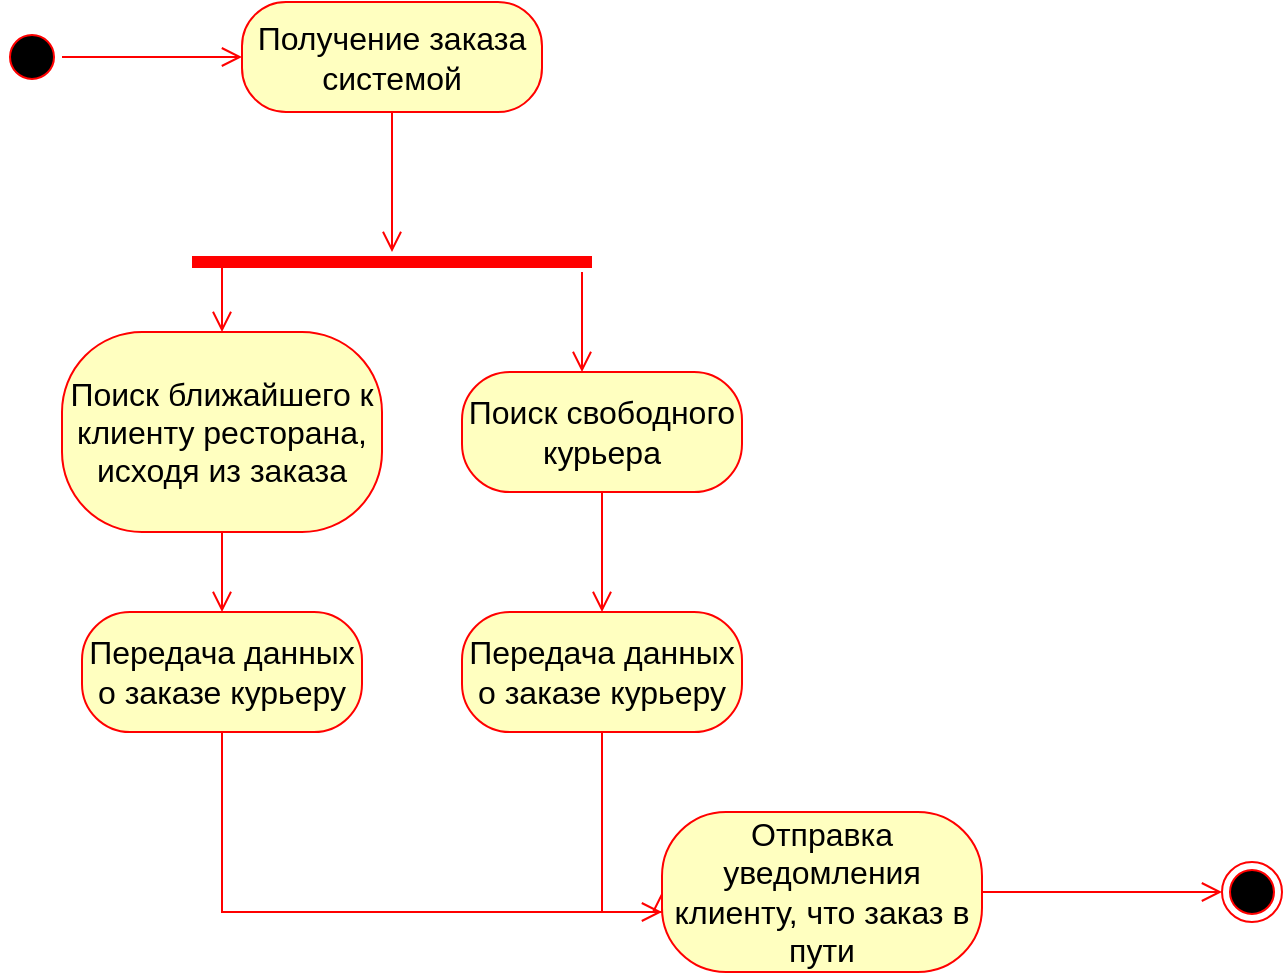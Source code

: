 <mxfile version="20.5.1" type="github"><diagram id="JF5XHZVY468H2RG_c8uS" name="Страница 1"><mxGraphModel dx="981" dy="461" grid="1" gridSize="10" guides="1" tooltips="1" connect="1" arrows="1" fold="1" page="1" pageScale="1" pageWidth="827" pageHeight="1169" math="0" shadow="0"><root><mxCell id="0"/><mxCell id="1" parent="0"/><mxCell id="TJ5Hwn3qlyvmYuMvxUk7-1" value="" style="ellipse;html=1;shape=endState;fillColor=#000000;strokeColor=#ff0000;" parent="1" vertex="1"><mxGeometry x="670" y="545" width="30" height="30" as="geometry"/></mxCell><mxCell id="TJ5Hwn3qlyvmYuMvxUk7-2" value="Получение заказа системой" style="rounded=1;whiteSpace=wrap;html=1;arcSize=40;fontColor=#000000;fillColor=#ffffc0;strokeColor=#ff0000;fontSize=16;" parent="1" vertex="1"><mxGeometry x="180" y="115" width="150" height="55" as="geometry"/></mxCell><mxCell id="TJ5Hwn3qlyvmYuMvxUk7-3" value="" style="edgeStyle=orthogonalEdgeStyle;html=1;verticalAlign=bottom;endArrow=open;endSize=8;strokeColor=#ff0000;rounded=0;" parent="1" source="TJ5Hwn3qlyvmYuMvxUk7-2" target="TJ5Hwn3qlyvmYuMvxUk7-5" edge="1"><mxGeometry relative="1" as="geometry"><mxPoint x="240" y="230" as="targetPoint"/></mxGeometry></mxCell><mxCell id="TJ5Hwn3qlyvmYuMvxUk7-5" value="" style="shape=line;html=1;strokeWidth=6;strokeColor=#ff0000;" parent="1" vertex="1"><mxGeometry x="155" y="240" width="200" height="10" as="geometry"/></mxCell><mxCell id="TJ5Hwn3qlyvmYuMvxUk7-6" value="" style="edgeStyle=orthogonalEdgeStyle;html=1;verticalAlign=bottom;endArrow=open;endSize=8;strokeColor=#ff0000;rounded=0;" parent="1" source="TJ5Hwn3qlyvmYuMvxUk7-5" target="TJ5Hwn3qlyvmYuMvxUk7-11" edge="1"><mxGeometry relative="1" as="geometry"><mxPoint x="310" y="310" as="targetPoint"/><Array as="points"><mxPoint x="350" y="270"/><mxPoint x="350" y="270"/></Array></mxGeometry></mxCell><mxCell id="TJ5Hwn3qlyvmYuMvxUk7-7" value="" style="edgeStyle=orthogonalEdgeStyle;html=1;verticalAlign=bottom;endArrow=open;endSize=8;strokeColor=#ff0000;rounded=0;exitX=0.054;exitY=0.36;exitDx=0;exitDy=0;exitPerimeter=0;" parent="1" source="TJ5Hwn3qlyvmYuMvxUk7-5" target="TJ5Hwn3qlyvmYuMvxUk7-8" edge="1"><mxGeometry relative="1" as="geometry"><mxPoint x="170" y="310" as="targetPoint"/><mxPoint x="170" y="240" as="sourcePoint"/><Array as="points"><mxPoint x="170" y="244"/></Array></mxGeometry></mxCell><mxCell id="TJ5Hwn3qlyvmYuMvxUk7-8" value="Поиск ближайшего к клиенту ресторана, исходя из заказа" style="rounded=1;whiteSpace=wrap;html=1;arcSize=40;fontColor=#000000;fillColor=#ffffc0;strokeColor=#ff0000;fontSize=16;" parent="1" vertex="1"><mxGeometry x="90" y="280" width="160" height="100" as="geometry"/></mxCell><mxCell id="TJ5Hwn3qlyvmYuMvxUk7-9" value="" style="edgeStyle=orthogonalEdgeStyle;html=1;verticalAlign=bottom;endArrow=open;endSize=8;strokeColor=#ff0000;rounded=0;" parent="1" source="TJ5Hwn3qlyvmYuMvxUk7-8" target="TJ5Hwn3qlyvmYuMvxUk7-15" edge="1"><mxGeometry relative="1" as="geometry"><mxPoint x="170" y="410" as="targetPoint"/></mxGeometry></mxCell><mxCell id="TJ5Hwn3qlyvmYuMvxUk7-11" value="Поиск свободного курьера" style="rounded=1;whiteSpace=wrap;html=1;arcSize=40;fontColor=#000000;fillColor=#ffffc0;strokeColor=#ff0000;fontSize=16;" parent="1" vertex="1"><mxGeometry x="290" y="300" width="140" height="60" as="geometry"/></mxCell><mxCell id="TJ5Hwn3qlyvmYuMvxUk7-12" value="" style="edgeStyle=orthogonalEdgeStyle;html=1;verticalAlign=bottom;endArrow=open;endSize=8;strokeColor=#ff0000;rounded=0;fontSize=16;" parent="1" source="TJ5Hwn3qlyvmYuMvxUk7-11" target="TJ5Hwn3qlyvmYuMvxUk7-13" edge="1"><mxGeometry relative="1" as="geometry"><mxPoint x="360" y="430" as="targetPoint"/></mxGeometry></mxCell><mxCell id="TJ5Hwn3qlyvmYuMvxUk7-13" value="Передача данных о заказе курьеру" style="rounded=1;whiteSpace=wrap;html=1;arcSize=40;fontColor=#000000;fillColor=#ffffc0;strokeColor=#ff0000;fontSize=16;" parent="1" vertex="1"><mxGeometry x="290" y="420" width="140" height="60" as="geometry"/></mxCell><mxCell id="TJ5Hwn3qlyvmYuMvxUk7-14" value="" style="edgeStyle=orthogonalEdgeStyle;html=1;verticalAlign=bottom;endArrow=open;endSize=8;strokeColor=#ff0000;rounded=0;fontSize=16;" parent="1" source="TJ5Hwn3qlyvmYuMvxUk7-13" target="TJ5Hwn3qlyvmYuMvxUk7-17" edge="1"><mxGeometry relative="1" as="geometry"><mxPoint x="410" y="570" as="targetPoint"/><Array as="points"><mxPoint x="360" y="570"/></Array></mxGeometry></mxCell><mxCell id="TJ5Hwn3qlyvmYuMvxUk7-15" value="Передача данных о заказе курьеру" style="rounded=1;whiteSpace=wrap;html=1;arcSize=40;fontColor=#000000;fillColor=#ffffc0;strokeColor=#ff0000;fontSize=16;" parent="1" vertex="1"><mxGeometry x="100" y="420" width="140" height="60" as="geometry"/></mxCell><mxCell id="TJ5Hwn3qlyvmYuMvxUk7-16" value="" style="edgeStyle=orthogonalEdgeStyle;html=1;verticalAlign=bottom;endArrow=open;endSize=8;strokeColor=#ff0000;rounded=0;fontSize=16;entryX=0;entryY=0.5;entryDx=0;entryDy=0;" parent="1" source="TJ5Hwn3qlyvmYuMvxUk7-15" target="TJ5Hwn3qlyvmYuMvxUk7-17" edge="1"><mxGeometry relative="1" as="geometry"><mxPoint x="410" y="570" as="targetPoint"/><mxPoint x="370" y="490" as="sourcePoint"/><Array as="points"><mxPoint x="170" y="570"/></Array></mxGeometry></mxCell><mxCell id="TJ5Hwn3qlyvmYuMvxUk7-17" value="Отправка уведомления клиенту, что заказ в пути" style="rounded=1;whiteSpace=wrap;html=1;arcSize=40;fontColor=#000000;fillColor=#ffffc0;strokeColor=#ff0000;fontSize=16;" parent="1" vertex="1"><mxGeometry x="390" y="520" width="160" height="80" as="geometry"/></mxCell><mxCell id="TJ5Hwn3qlyvmYuMvxUk7-19" value="" style="ellipse;html=1;shape=startState;fillColor=#000000;strokeColor=#ff0000;fontSize=16;" parent="1" vertex="1"><mxGeometry x="60" y="127.5" width="30" height="30" as="geometry"/></mxCell><mxCell id="TJ5Hwn3qlyvmYuMvxUk7-20" value="" style="edgeStyle=orthogonalEdgeStyle;html=1;verticalAlign=bottom;endArrow=open;endSize=8;strokeColor=#ff0000;rounded=0;" parent="1" source="TJ5Hwn3qlyvmYuMvxUk7-19" target="TJ5Hwn3qlyvmYuMvxUk7-2" edge="1"><mxGeometry relative="1" as="geometry"><mxPoint x="265" y="250" as="targetPoint"/><mxPoint x="265" y="180" as="sourcePoint"/></mxGeometry></mxCell><mxCell id="TJ5Hwn3qlyvmYuMvxUk7-21" value="" style="edgeStyle=orthogonalEdgeStyle;html=1;verticalAlign=bottom;endArrow=open;endSize=8;strokeColor=#ff0000;rounded=0;" parent="1" source="TJ5Hwn3qlyvmYuMvxUk7-17" target="TJ5Hwn3qlyvmYuMvxUk7-1" edge="1"><mxGeometry relative="1" as="geometry"><mxPoint x="275" y="260" as="targetPoint"/><mxPoint x="275" y="190" as="sourcePoint"/></mxGeometry></mxCell></root></mxGraphModel></diagram></mxfile>